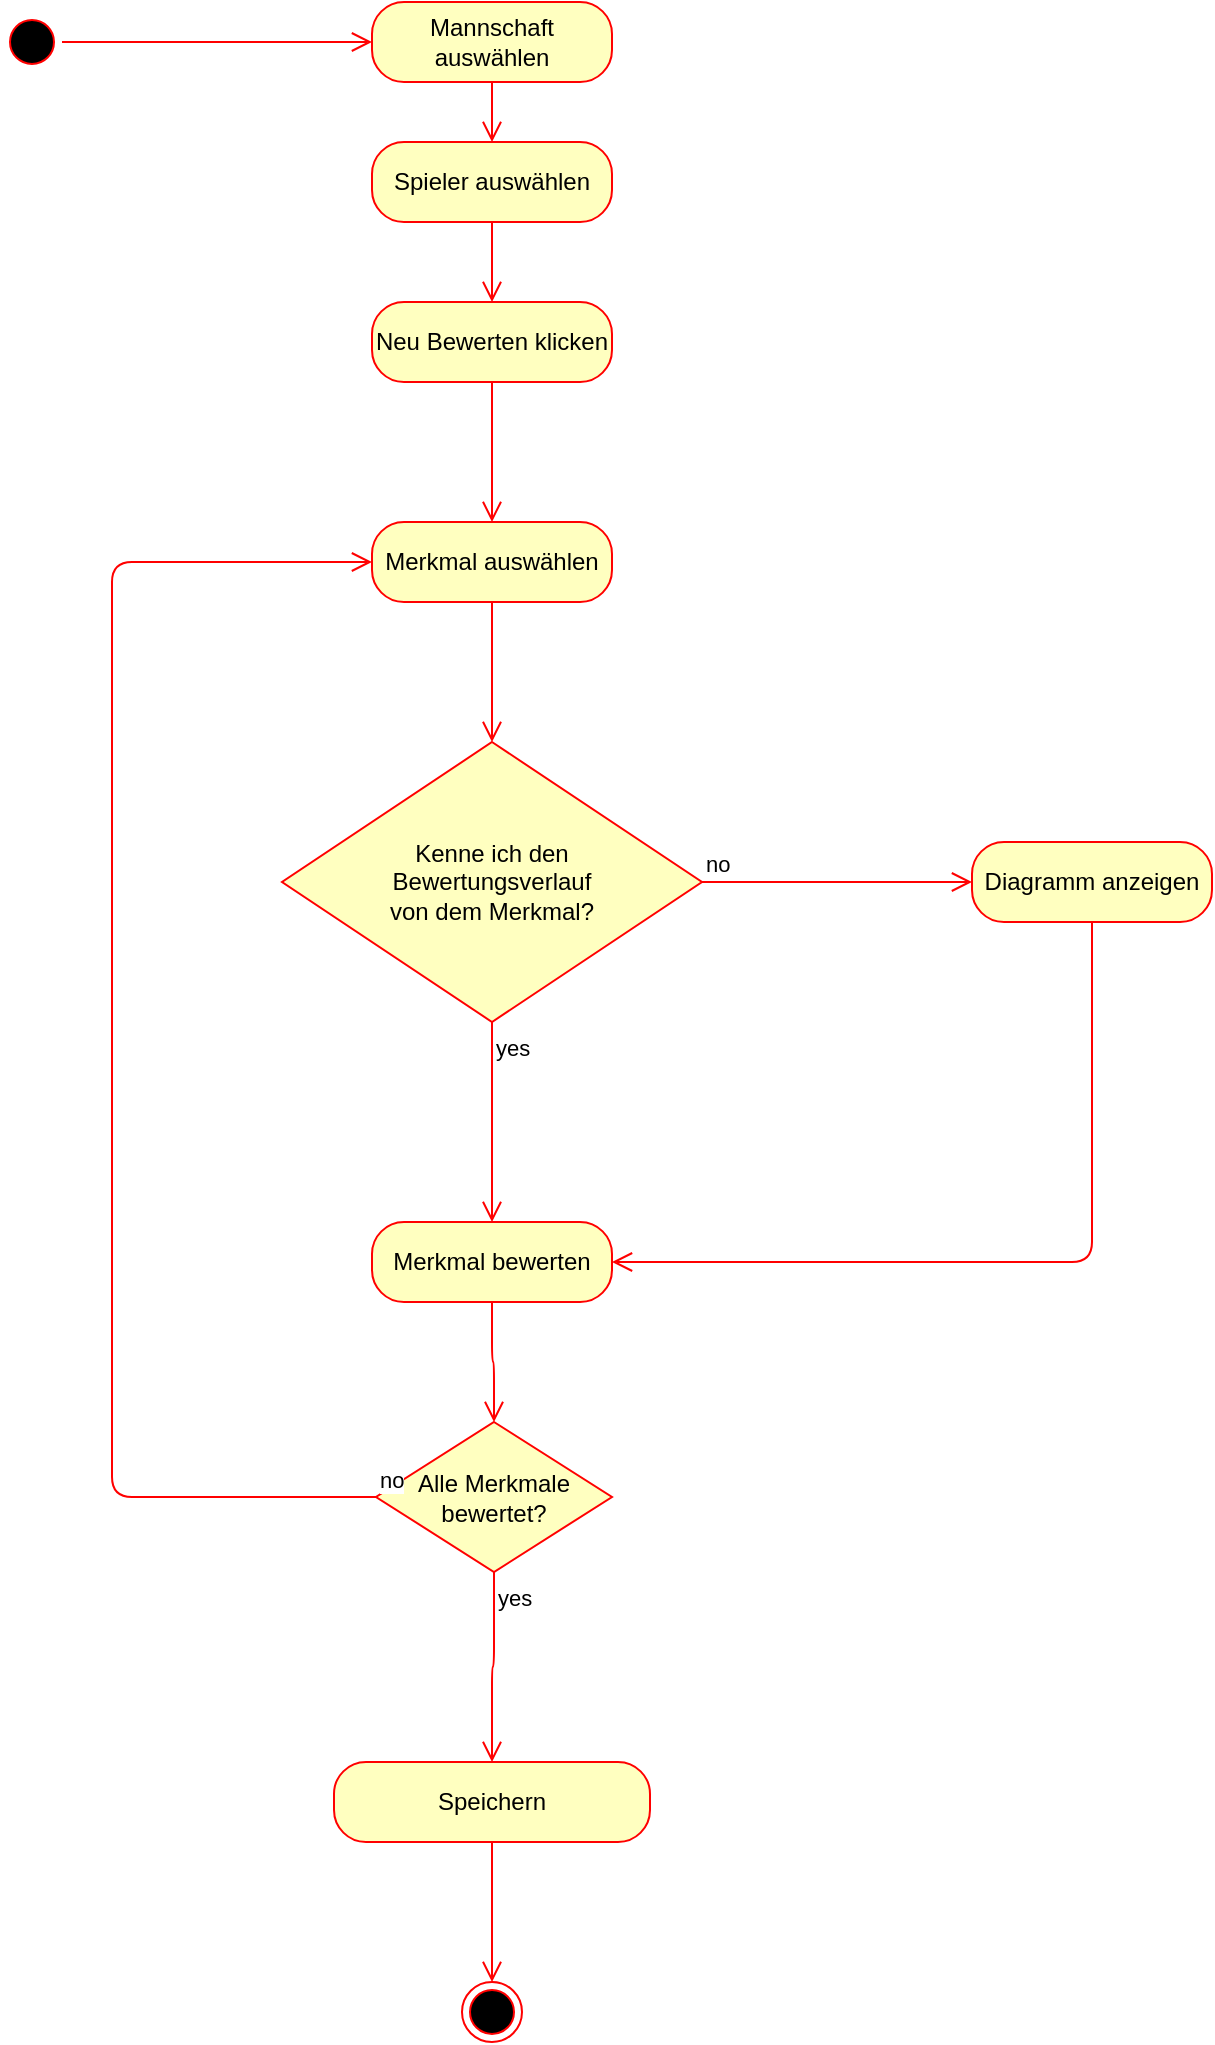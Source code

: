 <mxfile version="10.6.6" type="device"><diagram id="v7xlLoJv4E-3oky4jcWc" name="Page-1"><mxGraphModel dx="974" dy="685" grid="1" gridSize="10" guides="1" tooltips="1" connect="1" arrows="1" fold="1" page="1" pageScale="1" pageWidth="3300" pageHeight="4681" math="0" shadow="0"><root><mxCell id="0"/><mxCell id="1" parent="0"/><mxCell id="_me5UL1nl3APUnjnNrqK-1" value="" style="ellipse;html=1;shape=startState;fillColor=#000000;strokeColor=#ff0000;" vertex="1" parent="1"><mxGeometry x="155" y="65" width="30" height="30" as="geometry"/></mxCell><mxCell id="_me5UL1nl3APUnjnNrqK-2" value="" style="edgeStyle=orthogonalEdgeStyle;html=1;verticalAlign=bottom;endArrow=open;endSize=8;strokeColor=#ff0000;entryX=0;entryY=0.5;entryDx=0;entryDy=0;" edge="1" source="_me5UL1nl3APUnjnNrqK-1" parent="1" target="_me5UL1nl3APUnjnNrqK-3"><mxGeometry relative="1" as="geometry"><mxPoint x="330" y="75" as="targetPoint"/></mxGeometry></mxCell><mxCell id="_me5UL1nl3APUnjnNrqK-3" value="Mannschaft auswählen" style="rounded=1;whiteSpace=wrap;html=1;arcSize=40;fontColor=#000000;fillColor=#ffffc0;strokeColor=#ff0000;" vertex="1" parent="1"><mxGeometry x="340" y="60" width="120" height="40" as="geometry"/></mxCell><mxCell id="_me5UL1nl3APUnjnNrqK-4" value="" style="edgeStyle=orthogonalEdgeStyle;html=1;verticalAlign=bottom;endArrow=open;endSize=8;strokeColor=#ff0000;" edge="1" source="_me5UL1nl3APUnjnNrqK-3" parent="1" target="_me5UL1nl3APUnjnNrqK-7"><mxGeometry relative="1" as="geometry"><mxPoint x="400" y="150" as="targetPoint"/></mxGeometry></mxCell><mxCell id="_me5UL1nl3APUnjnNrqK-7" value="Spieler auswählen" style="rounded=1;whiteSpace=wrap;html=1;arcSize=40;fontColor=#000000;fillColor=#ffffc0;strokeColor=#ff0000;" vertex="1" parent="1"><mxGeometry x="340" y="130" width="120" height="40" as="geometry"/></mxCell><mxCell id="_me5UL1nl3APUnjnNrqK-8" value="" style="edgeStyle=orthogonalEdgeStyle;html=1;verticalAlign=bottom;endArrow=open;endSize=8;strokeColor=#ff0000;" edge="1" source="_me5UL1nl3APUnjnNrqK-7" parent="1" target="_me5UL1nl3APUnjnNrqK-9"><mxGeometry relative="1" as="geometry"><mxPoint x="400" y="230" as="targetPoint"/></mxGeometry></mxCell><mxCell id="_me5UL1nl3APUnjnNrqK-9" value="Neu Bewerten klicken" style="rounded=1;whiteSpace=wrap;html=1;arcSize=40;fontColor=#000000;fillColor=#ffffc0;strokeColor=#ff0000;" vertex="1" parent="1"><mxGeometry x="340" y="210" width="120" height="40" as="geometry"/></mxCell><mxCell id="_me5UL1nl3APUnjnNrqK-11" value="Kenne ich den &lt;br&gt;Bewertungsverlauf &lt;br&gt;von dem Merkmal?" style="rhombus;whiteSpace=wrap;html=1;fillColor=#ffffc0;strokeColor=#ff0000;" vertex="1" parent="1"><mxGeometry x="295" y="430" width="210" height="140" as="geometry"/></mxCell><mxCell id="_me5UL1nl3APUnjnNrqK-12" value="no" style="edgeStyle=orthogonalEdgeStyle;html=1;align=left;verticalAlign=bottom;endArrow=open;endSize=8;strokeColor=#ff0000;exitX=1;exitY=0.5;exitDx=0;exitDy=0;" edge="1" source="_me5UL1nl3APUnjnNrqK-11" parent="1" target="_me5UL1nl3APUnjnNrqK-15"><mxGeometry x="-1" relative="1" as="geometry"><mxPoint x="520" y="460" as="targetPoint"/><mxPoint x="540" y="550" as="sourcePoint"/></mxGeometry></mxCell><mxCell id="_me5UL1nl3APUnjnNrqK-13" value="yes" style="edgeStyle=orthogonalEdgeStyle;html=1;align=left;verticalAlign=top;endArrow=open;endSize=8;strokeColor=#ff0000;exitX=0.5;exitY=1;exitDx=0;exitDy=0;" edge="1" source="_me5UL1nl3APUnjnNrqK-11" parent="1" target="_me5UL1nl3APUnjnNrqK-17"><mxGeometry x="-1" relative="1" as="geometry"><mxPoint x="490" y="680" as="targetPoint"/><mxPoint x="380" y="570" as="sourcePoint"/><Array as="points"><mxPoint x="400" y="680"/></Array></mxGeometry></mxCell><mxCell id="_me5UL1nl3APUnjnNrqK-15" value="Diagramm anzeigen" style="rounded=1;whiteSpace=wrap;html=1;arcSize=40;fontColor=#000000;fillColor=#ffffc0;strokeColor=#ff0000;" vertex="1" parent="1"><mxGeometry x="640" y="480" width="120" height="40" as="geometry"/></mxCell><mxCell id="_me5UL1nl3APUnjnNrqK-16" value="" style="edgeStyle=orthogonalEdgeStyle;html=1;verticalAlign=bottom;endArrow=open;endSize=8;strokeColor=#ff0000;entryX=1;entryY=0.5;entryDx=0;entryDy=0;exitX=0.5;exitY=1;exitDx=0;exitDy=0;" edge="1" source="_me5UL1nl3APUnjnNrqK-15" parent="1" target="_me5UL1nl3APUnjnNrqK-17"><mxGeometry relative="1" as="geometry"><mxPoint x="670" y="570" as="targetPoint"/></mxGeometry></mxCell><mxCell id="_me5UL1nl3APUnjnNrqK-17" value="Merkmal bewerten" style="rounded=1;whiteSpace=wrap;html=1;arcSize=40;fontColor=#000000;fillColor=#ffffc0;strokeColor=#ff0000;" vertex="1" parent="1"><mxGeometry x="340" y="670" width="120" height="40" as="geometry"/></mxCell><mxCell id="_me5UL1nl3APUnjnNrqK-18" value="" style="edgeStyle=orthogonalEdgeStyle;html=1;verticalAlign=bottom;endArrow=open;endSize=8;strokeColor=#ff0000;" edge="1" source="_me5UL1nl3APUnjnNrqK-17" parent="1" target="_me5UL1nl3APUnjnNrqK-19"><mxGeometry relative="1" as="geometry"><mxPoint x="490" y="760" as="targetPoint"/></mxGeometry></mxCell><mxCell id="_me5UL1nl3APUnjnNrqK-19" value="Alle Merkmale bewertet?" style="rhombus;whiteSpace=wrap;html=1;fillColor=#ffffc0;strokeColor=#ff0000;" vertex="1" parent="1"><mxGeometry x="342" y="770" width="118" height="75" as="geometry"/></mxCell><mxCell id="_me5UL1nl3APUnjnNrqK-21" value="yes" style="edgeStyle=orthogonalEdgeStyle;html=1;align=left;verticalAlign=top;endArrow=open;endSize=8;strokeColor=#ff0000;entryX=0.5;entryY=0;entryDx=0;entryDy=0;" edge="1" source="_me5UL1nl3APUnjnNrqK-19" parent="1" target="_me5UL1nl3APUnjnNrqK-22"><mxGeometry x="-1" relative="1" as="geometry"><mxPoint x="480" y="900" as="targetPoint"/></mxGeometry></mxCell><mxCell id="_me5UL1nl3APUnjnNrqK-22" value="Speichern" style="rounded=1;whiteSpace=wrap;html=1;arcSize=40;fontColor=#000000;fillColor=#ffffc0;strokeColor=#ff0000;" vertex="1" parent="1"><mxGeometry x="321" y="940" width="158" height="40" as="geometry"/></mxCell><mxCell id="_me5UL1nl3APUnjnNrqK-23" value="" style="edgeStyle=orthogonalEdgeStyle;html=1;verticalAlign=bottom;endArrow=open;endSize=8;strokeColor=#ff0000;" edge="1" source="_me5UL1nl3APUnjnNrqK-22" parent="1" target="_me5UL1nl3APUnjnNrqK-24"><mxGeometry relative="1" as="geometry"><mxPoint x="490" y="920" as="targetPoint"/></mxGeometry></mxCell><mxCell id="_me5UL1nl3APUnjnNrqK-24" value="" style="ellipse;html=1;shape=endState;fillColor=#000000;strokeColor=#ff0000;" vertex="1" parent="1"><mxGeometry x="385" y="1050" width="30" height="30" as="geometry"/></mxCell><mxCell id="_me5UL1nl3APUnjnNrqK-28" value="Merkmal auswählen" style="rounded=1;whiteSpace=wrap;html=1;arcSize=40;fontColor=#000000;fillColor=#ffffc0;strokeColor=#ff0000;" vertex="1" parent="1"><mxGeometry x="340" y="320" width="120" height="40" as="geometry"/></mxCell><mxCell id="_me5UL1nl3APUnjnNrqK-29" value="" style="edgeStyle=orthogonalEdgeStyle;html=1;verticalAlign=bottom;endArrow=open;endSize=8;strokeColor=#ff0000;entryX=0.5;entryY=0;entryDx=0;entryDy=0;" edge="1" source="_me5UL1nl3APUnjnNrqK-28" parent="1" target="_me5UL1nl3APUnjnNrqK-11"><mxGeometry relative="1" as="geometry"><mxPoint x="110" y="280" as="targetPoint"/></mxGeometry></mxCell><mxCell id="_me5UL1nl3APUnjnNrqK-31" value="" style="edgeStyle=orthogonalEdgeStyle;html=1;verticalAlign=bottom;endArrow=open;endSize=8;strokeColor=#ff0000;entryX=0.5;entryY=0;entryDx=0;entryDy=0;exitX=0.5;exitY=1;exitDx=0;exitDy=0;" edge="1" parent="1" source="_me5UL1nl3APUnjnNrqK-9" target="_me5UL1nl3APUnjnNrqK-28"><mxGeometry relative="1" as="geometry"><mxPoint x="120" y="290" as="targetPoint"/><mxPoint x="350" y="350" as="sourcePoint"/></mxGeometry></mxCell><mxCell id="_me5UL1nl3APUnjnNrqK-32" value="no" style="edgeStyle=orthogonalEdgeStyle;html=1;align=left;verticalAlign=bottom;endArrow=open;endSize=8;strokeColor=#ff0000;exitX=0;exitY=0.5;exitDx=0;exitDy=0;entryX=0;entryY=0.5;entryDx=0;entryDy=0;" edge="1" parent="1" source="_me5UL1nl3APUnjnNrqK-19" target="_me5UL1nl3APUnjnNrqK-28"><mxGeometry x="-1" relative="1" as="geometry"><mxPoint x="650" y="510" as="targetPoint"/><mxPoint x="515" y="510" as="sourcePoint"/><Array as="points"><mxPoint x="210" y="808"/><mxPoint x="210" y="340"/></Array></mxGeometry></mxCell></root></mxGraphModel></diagram></mxfile>